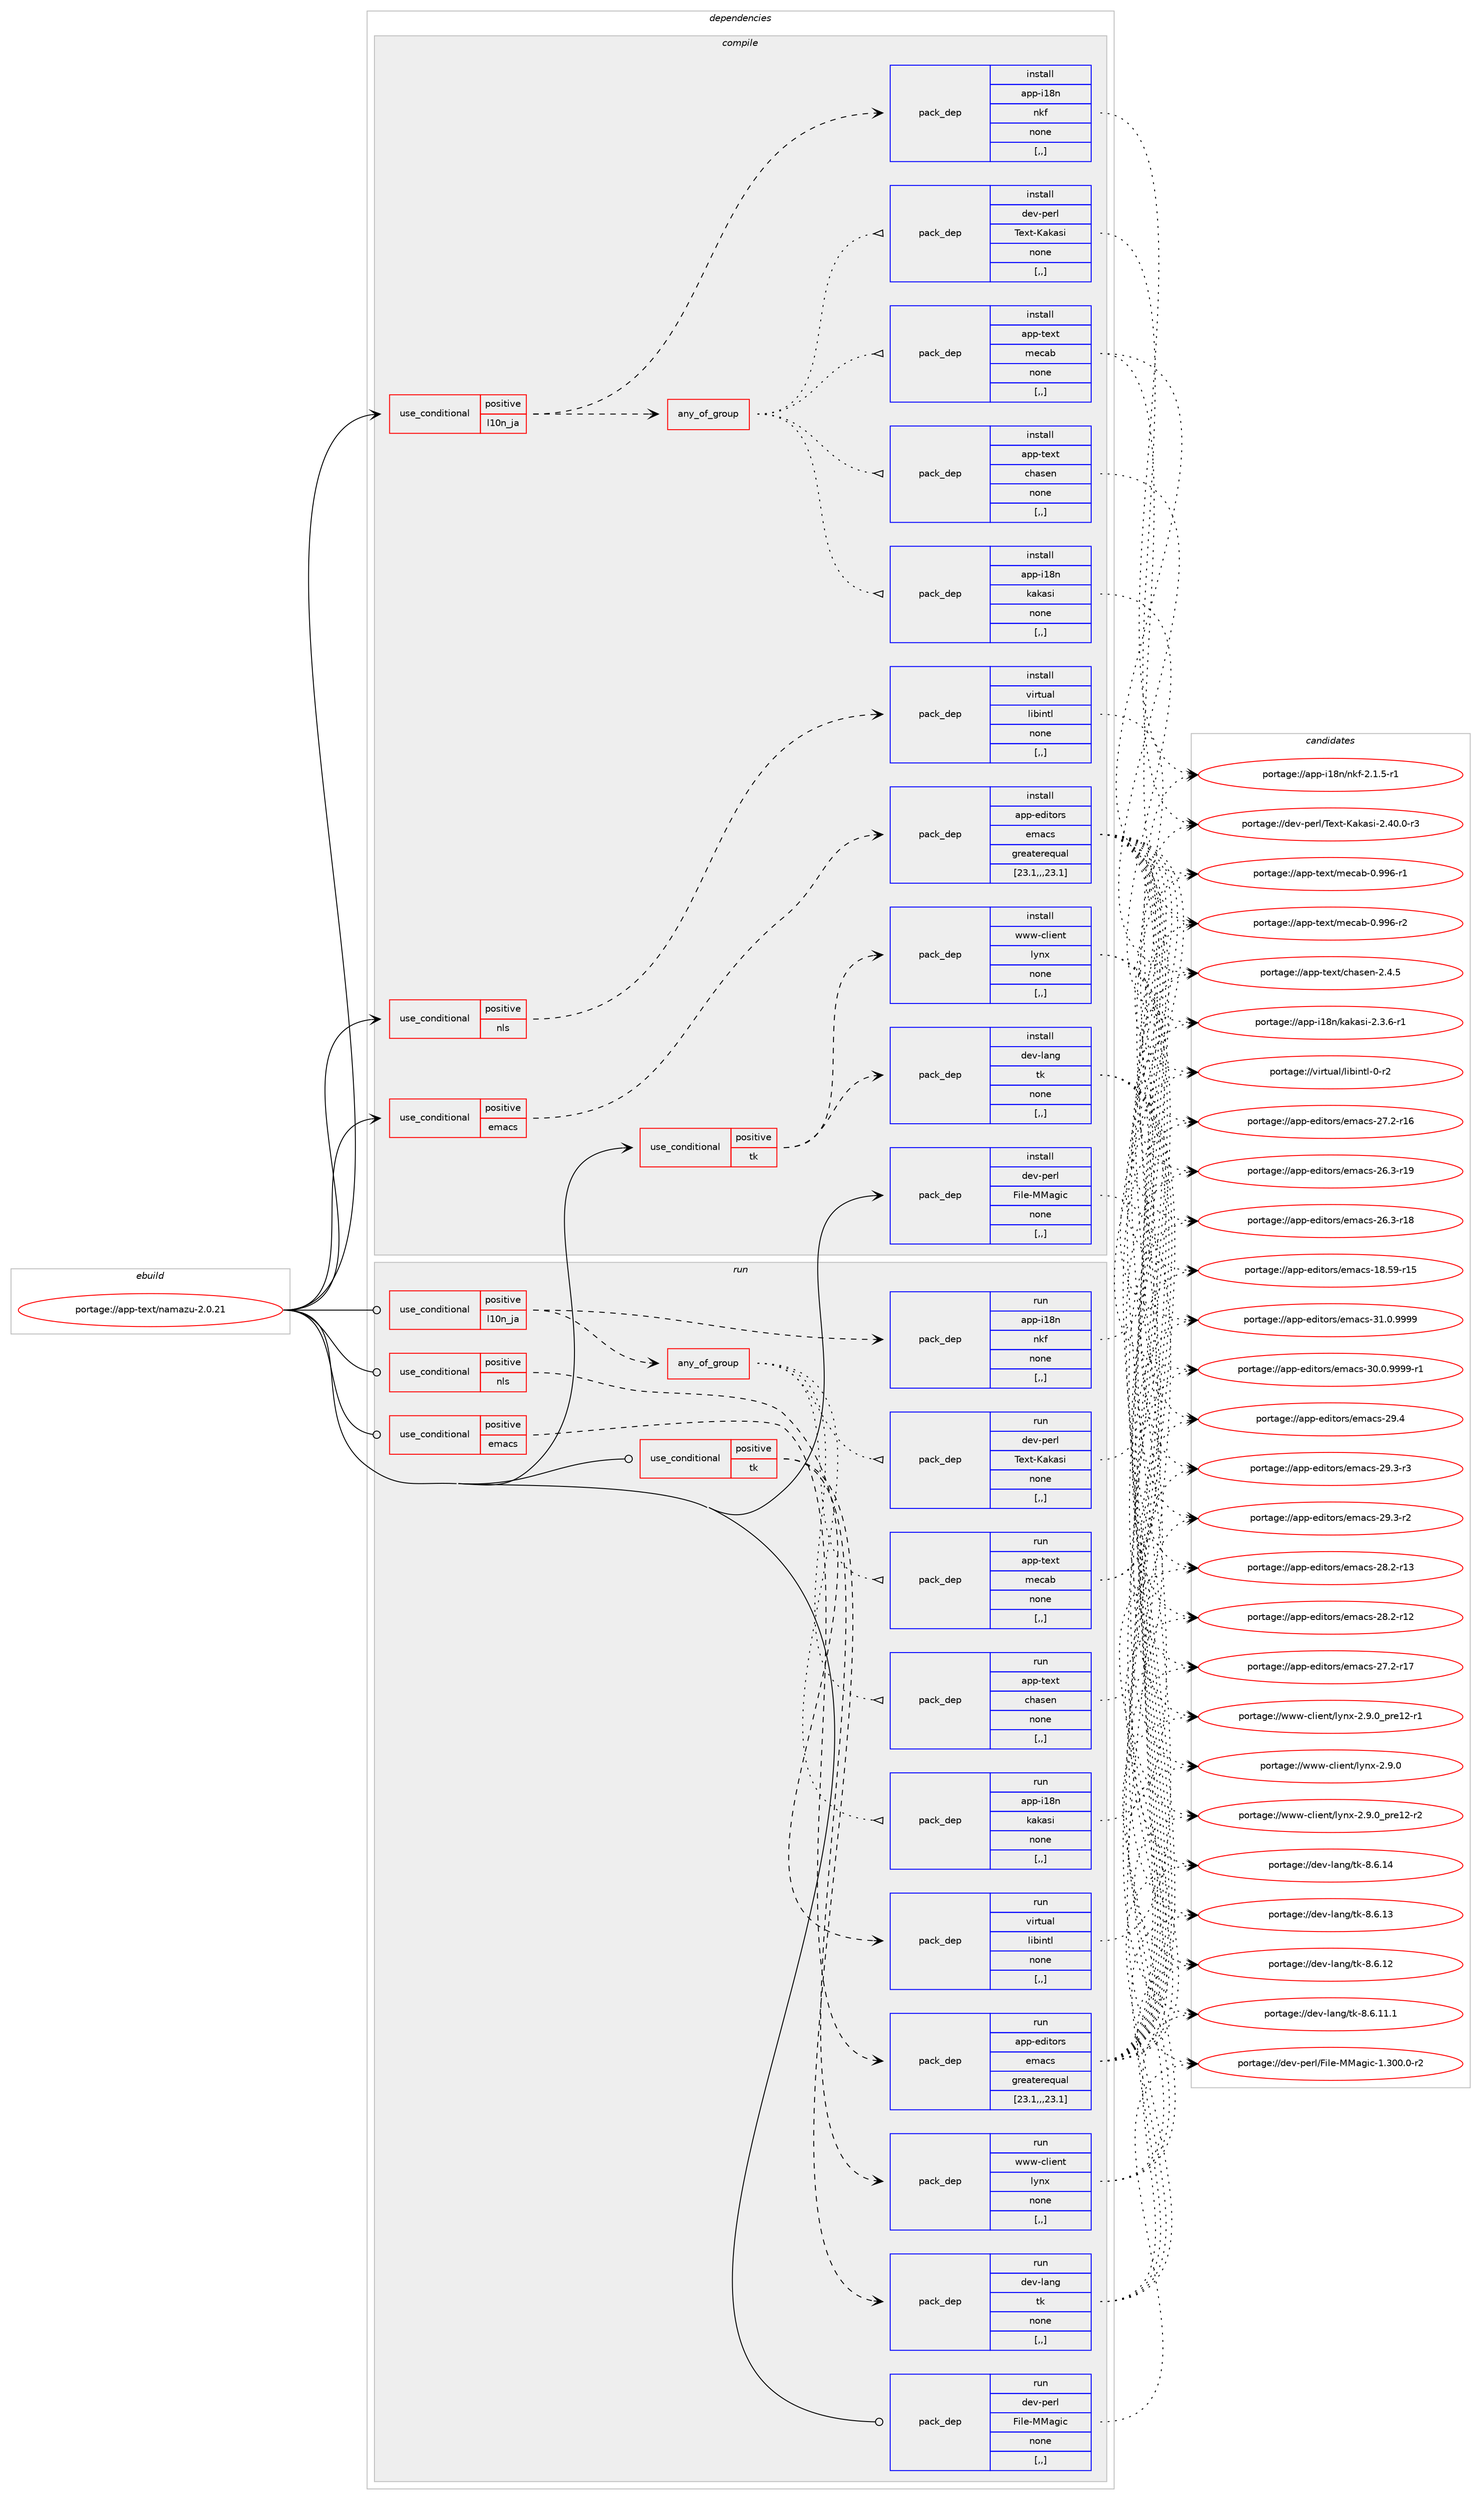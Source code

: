 digraph prolog {

# *************
# Graph options
# *************

newrank=true;
concentrate=true;
compound=true;
graph [rankdir=LR,fontname=Helvetica,fontsize=10,ranksep=1.5];#, ranksep=2.5, nodesep=0.2];
edge  [arrowhead=vee];
node  [fontname=Helvetica,fontsize=10];

# **********
# The ebuild
# **********

subgraph cluster_leftcol {
color=gray;
rank=same;
label=<<i>ebuild</i>>;
id [label="portage://app-text/namazu-2.0.21", color=red, width=4, href="../app-text/namazu-2.0.21.svg"];
}

# ****************
# The dependencies
# ****************

subgraph cluster_midcol {
color=gray;
label=<<i>dependencies</i>>;
subgraph cluster_compile {
fillcolor="#eeeeee";
style=filled;
label=<<i>compile</i>>;
subgraph cond15265 {
dependency56596 [label=<<TABLE BORDER="0" CELLBORDER="1" CELLSPACING="0" CELLPADDING="4"><TR><TD ROWSPAN="3" CELLPADDING="10">use_conditional</TD></TR><TR><TD>positive</TD></TR><TR><TD>emacs</TD></TR></TABLE>>, shape=none, color=red];
subgraph pack40836 {
dependency56597 [label=<<TABLE BORDER="0" CELLBORDER="1" CELLSPACING="0" CELLPADDING="4" WIDTH="220"><TR><TD ROWSPAN="6" CELLPADDING="30">pack_dep</TD></TR><TR><TD WIDTH="110">install</TD></TR><TR><TD>app-editors</TD></TR><TR><TD>emacs</TD></TR><TR><TD>greaterequal</TD></TR><TR><TD>[23.1,,,23.1]</TD></TR></TABLE>>, shape=none, color=blue];
}
dependency56596:e -> dependency56597:w [weight=20,style="dashed",arrowhead="vee"];
}
id:e -> dependency56596:w [weight=20,style="solid",arrowhead="vee"];
subgraph cond15266 {
dependency56598 [label=<<TABLE BORDER="0" CELLBORDER="1" CELLSPACING="0" CELLPADDING="4"><TR><TD ROWSPAN="3" CELLPADDING="10">use_conditional</TD></TR><TR><TD>positive</TD></TR><TR><TD>l10n_ja</TD></TR></TABLE>>, shape=none, color=red];
subgraph pack40837 {
dependency56599 [label=<<TABLE BORDER="0" CELLBORDER="1" CELLSPACING="0" CELLPADDING="4" WIDTH="220"><TR><TD ROWSPAN="6" CELLPADDING="30">pack_dep</TD></TR><TR><TD WIDTH="110">install</TD></TR><TR><TD>app-i18n</TD></TR><TR><TD>nkf</TD></TR><TR><TD>none</TD></TR><TR><TD>[,,]</TD></TR></TABLE>>, shape=none, color=blue];
}
dependency56598:e -> dependency56599:w [weight=20,style="dashed",arrowhead="vee"];
subgraph any434 {
dependency56600 [label=<<TABLE BORDER="0" CELLBORDER="1" CELLSPACING="0" CELLPADDING="4"><TR><TD CELLPADDING="10">any_of_group</TD></TR></TABLE>>, shape=none, color=red];subgraph pack40838 {
dependency56601 [label=<<TABLE BORDER="0" CELLBORDER="1" CELLSPACING="0" CELLPADDING="4" WIDTH="220"><TR><TD ROWSPAN="6" CELLPADDING="30">pack_dep</TD></TR><TR><TD WIDTH="110">install</TD></TR><TR><TD>dev-perl</TD></TR><TR><TD>Text-Kakasi</TD></TR><TR><TD>none</TD></TR><TR><TD>[,,]</TD></TR></TABLE>>, shape=none, color=blue];
}
dependency56600:e -> dependency56601:w [weight=20,style="dotted",arrowhead="oinv"];
subgraph pack40839 {
dependency56602 [label=<<TABLE BORDER="0" CELLBORDER="1" CELLSPACING="0" CELLPADDING="4" WIDTH="220"><TR><TD ROWSPAN="6" CELLPADDING="30">pack_dep</TD></TR><TR><TD WIDTH="110">install</TD></TR><TR><TD>app-i18n</TD></TR><TR><TD>kakasi</TD></TR><TR><TD>none</TD></TR><TR><TD>[,,]</TD></TR></TABLE>>, shape=none, color=blue];
}
dependency56600:e -> dependency56602:w [weight=20,style="dotted",arrowhead="oinv"];
subgraph pack40840 {
dependency56603 [label=<<TABLE BORDER="0" CELLBORDER="1" CELLSPACING="0" CELLPADDING="4" WIDTH="220"><TR><TD ROWSPAN="6" CELLPADDING="30">pack_dep</TD></TR><TR><TD WIDTH="110">install</TD></TR><TR><TD>app-text</TD></TR><TR><TD>chasen</TD></TR><TR><TD>none</TD></TR><TR><TD>[,,]</TD></TR></TABLE>>, shape=none, color=blue];
}
dependency56600:e -> dependency56603:w [weight=20,style="dotted",arrowhead="oinv"];
subgraph pack40841 {
dependency56604 [label=<<TABLE BORDER="0" CELLBORDER="1" CELLSPACING="0" CELLPADDING="4" WIDTH="220"><TR><TD ROWSPAN="6" CELLPADDING="30">pack_dep</TD></TR><TR><TD WIDTH="110">install</TD></TR><TR><TD>app-text</TD></TR><TR><TD>mecab</TD></TR><TR><TD>none</TD></TR><TR><TD>[,,]</TD></TR></TABLE>>, shape=none, color=blue];
}
dependency56600:e -> dependency56604:w [weight=20,style="dotted",arrowhead="oinv"];
}
dependency56598:e -> dependency56600:w [weight=20,style="dashed",arrowhead="vee"];
}
id:e -> dependency56598:w [weight=20,style="solid",arrowhead="vee"];
subgraph cond15267 {
dependency56605 [label=<<TABLE BORDER="0" CELLBORDER="1" CELLSPACING="0" CELLPADDING="4"><TR><TD ROWSPAN="3" CELLPADDING="10">use_conditional</TD></TR><TR><TD>positive</TD></TR><TR><TD>nls</TD></TR></TABLE>>, shape=none, color=red];
subgraph pack40842 {
dependency56606 [label=<<TABLE BORDER="0" CELLBORDER="1" CELLSPACING="0" CELLPADDING="4" WIDTH="220"><TR><TD ROWSPAN="6" CELLPADDING="30">pack_dep</TD></TR><TR><TD WIDTH="110">install</TD></TR><TR><TD>virtual</TD></TR><TR><TD>libintl</TD></TR><TR><TD>none</TD></TR><TR><TD>[,,]</TD></TR></TABLE>>, shape=none, color=blue];
}
dependency56605:e -> dependency56606:w [weight=20,style="dashed",arrowhead="vee"];
}
id:e -> dependency56605:w [weight=20,style="solid",arrowhead="vee"];
subgraph cond15268 {
dependency56607 [label=<<TABLE BORDER="0" CELLBORDER="1" CELLSPACING="0" CELLPADDING="4"><TR><TD ROWSPAN="3" CELLPADDING="10">use_conditional</TD></TR><TR><TD>positive</TD></TR><TR><TD>tk</TD></TR></TABLE>>, shape=none, color=red];
subgraph pack40843 {
dependency56608 [label=<<TABLE BORDER="0" CELLBORDER="1" CELLSPACING="0" CELLPADDING="4" WIDTH="220"><TR><TD ROWSPAN="6" CELLPADDING="30">pack_dep</TD></TR><TR><TD WIDTH="110">install</TD></TR><TR><TD>dev-lang</TD></TR><TR><TD>tk</TD></TR><TR><TD>none</TD></TR><TR><TD>[,,]</TD></TR></TABLE>>, shape=none, color=blue];
}
dependency56607:e -> dependency56608:w [weight=20,style="dashed",arrowhead="vee"];
subgraph pack40844 {
dependency56609 [label=<<TABLE BORDER="0" CELLBORDER="1" CELLSPACING="0" CELLPADDING="4" WIDTH="220"><TR><TD ROWSPAN="6" CELLPADDING="30">pack_dep</TD></TR><TR><TD WIDTH="110">install</TD></TR><TR><TD>www-client</TD></TR><TR><TD>lynx</TD></TR><TR><TD>none</TD></TR><TR><TD>[,,]</TD></TR></TABLE>>, shape=none, color=blue];
}
dependency56607:e -> dependency56609:w [weight=20,style="dashed",arrowhead="vee"];
}
id:e -> dependency56607:w [weight=20,style="solid",arrowhead="vee"];
subgraph pack40845 {
dependency56610 [label=<<TABLE BORDER="0" CELLBORDER="1" CELLSPACING="0" CELLPADDING="4" WIDTH="220"><TR><TD ROWSPAN="6" CELLPADDING="30">pack_dep</TD></TR><TR><TD WIDTH="110">install</TD></TR><TR><TD>dev-perl</TD></TR><TR><TD>File-MMagic</TD></TR><TR><TD>none</TD></TR><TR><TD>[,,]</TD></TR></TABLE>>, shape=none, color=blue];
}
id:e -> dependency56610:w [weight=20,style="solid",arrowhead="vee"];
}
subgraph cluster_compileandrun {
fillcolor="#eeeeee";
style=filled;
label=<<i>compile and run</i>>;
}
subgraph cluster_run {
fillcolor="#eeeeee";
style=filled;
label=<<i>run</i>>;
subgraph cond15269 {
dependency56611 [label=<<TABLE BORDER="0" CELLBORDER="1" CELLSPACING="0" CELLPADDING="4"><TR><TD ROWSPAN="3" CELLPADDING="10">use_conditional</TD></TR><TR><TD>positive</TD></TR><TR><TD>emacs</TD></TR></TABLE>>, shape=none, color=red];
subgraph pack40846 {
dependency56612 [label=<<TABLE BORDER="0" CELLBORDER="1" CELLSPACING="0" CELLPADDING="4" WIDTH="220"><TR><TD ROWSPAN="6" CELLPADDING="30">pack_dep</TD></TR><TR><TD WIDTH="110">run</TD></TR><TR><TD>app-editors</TD></TR><TR><TD>emacs</TD></TR><TR><TD>greaterequal</TD></TR><TR><TD>[23.1,,,23.1]</TD></TR></TABLE>>, shape=none, color=blue];
}
dependency56611:e -> dependency56612:w [weight=20,style="dashed",arrowhead="vee"];
}
id:e -> dependency56611:w [weight=20,style="solid",arrowhead="odot"];
subgraph cond15270 {
dependency56613 [label=<<TABLE BORDER="0" CELLBORDER="1" CELLSPACING="0" CELLPADDING="4"><TR><TD ROWSPAN="3" CELLPADDING="10">use_conditional</TD></TR><TR><TD>positive</TD></TR><TR><TD>l10n_ja</TD></TR></TABLE>>, shape=none, color=red];
subgraph pack40847 {
dependency56614 [label=<<TABLE BORDER="0" CELLBORDER="1" CELLSPACING="0" CELLPADDING="4" WIDTH="220"><TR><TD ROWSPAN="6" CELLPADDING="30">pack_dep</TD></TR><TR><TD WIDTH="110">run</TD></TR><TR><TD>app-i18n</TD></TR><TR><TD>nkf</TD></TR><TR><TD>none</TD></TR><TR><TD>[,,]</TD></TR></TABLE>>, shape=none, color=blue];
}
dependency56613:e -> dependency56614:w [weight=20,style="dashed",arrowhead="vee"];
subgraph any435 {
dependency56615 [label=<<TABLE BORDER="0" CELLBORDER="1" CELLSPACING="0" CELLPADDING="4"><TR><TD CELLPADDING="10">any_of_group</TD></TR></TABLE>>, shape=none, color=red];subgraph pack40848 {
dependency56616 [label=<<TABLE BORDER="0" CELLBORDER="1" CELLSPACING="0" CELLPADDING="4" WIDTH="220"><TR><TD ROWSPAN="6" CELLPADDING="30">pack_dep</TD></TR><TR><TD WIDTH="110">run</TD></TR><TR><TD>dev-perl</TD></TR><TR><TD>Text-Kakasi</TD></TR><TR><TD>none</TD></TR><TR><TD>[,,]</TD></TR></TABLE>>, shape=none, color=blue];
}
dependency56615:e -> dependency56616:w [weight=20,style="dotted",arrowhead="oinv"];
subgraph pack40849 {
dependency56617 [label=<<TABLE BORDER="0" CELLBORDER="1" CELLSPACING="0" CELLPADDING="4" WIDTH="220"><TR><TD ROWSPAN="6" CELLPADDING="30">pack_dep</TD></TR><TR><TD WIDTH="110">run</TD></TR><TR><TD>app-i18n</TD></TR><TR><TD>kakasi</TD></TR><TR><TD>none</TD></TR><TR><TD>[,,]</TD></TR></TABLE>>, shape=none, color=blue];
}
dependency56615:e -> dependency56617:w [weight=20,style="dotted",arrowhead="oinv"];
subgraph pack40850 {
dependency56618 [label=<<TABLE BORDER="0" CELLBORDER="1" CELLSPACING="0" CELLPADDING="4" WIDTH="220"><TR><TD ROWSPAN="6" CELLPADDING="30">pack_dep</TD></TR><TR><TD WIDTH="110">run</TD></TR><TR><TD>app-text</TD></TR><TR><TD>chasen</TD></TR><TR><TD>none</TD></TR><TR><TD>[,,]</TD></TR></TABLE>>, shape=none, color=blue];
}
dependency56615:e -> dependency56618:w [weight=20,style="dotted",arrowhead="oinv"];
subgraph pack40851 {
dependency56619 [label=<<TABLE BORDER="0" CELLBORDER="1" CELLSPACING="0" CELLPADDING="4" WIDTH="220"><TR><TD ROWSPAN="6" CELLPADDING="30">pack_dep</TD></TR><TR><TD WIDTH="110">run</TD></TR><TR><TD>app-text</TD></TR><TR><TD>mecab</TD></TR><TR><TD>none</TD></TR><TR><TD>[,,]</TD></TR></TABLE>>, shape=none, color=blue];
}
dependency56615:e -> dependency56619:w [weight=20,style="dotted",arrowhead="oinv"];
}
dependency56613:e -> dependency56615:w [weight=20,style="dashed",arrowhead="vee"];
}
id:e -> dependency56613:w [weight=20,style="solid",arrowhead="odot"];
subgraph cond15271 {
dependency56620 [label=<<TABLE BORDER="0" CELLBORDER="1" CELLSPACING="0" CELLPADDING="4"><TR><TD ROWSPAN="3" CELLPADDING="10">use_conditional</TD></TR><TR><TD>positive</TD></TR><TR><TD>nls</TD></TR></TABLE>>, shape=none, color=red];
subgraph pack40852 {
dependency56621 [label=<<TABLE BORDER="0" CELLBORDER="1" CELLSPACING="0" CELLPADDING="4" WIDTH="220"><TR><TD ROWSPAN="6" CELLPADDING="30">pack_dep</TD></TR><TR><TD WIDTH="110">run</TD></TR><TR><TD>virtual</TD></TR><TR><TD>libintl</TD></TR><TR><TD>none</TD></TR><TR><TD>[,,]</TD></TR></TABLE>>, shape=none, color=blue];
}
dependency56620:e -> dependency56621:w [weight=20,style="dashed",arrowhead="vee"];
}
id:e -> dependency56620:w [weight=20,style="solid",arrowhead="odot"];
subgraph cond15272 {
dependency56622 [label=<<TABLE BORDER="0" CELLBORDER="1" CELLSPACING="0" CELLPADDING="4"><TR><TD ROWSPAN="3" CELLPADDING="10">use_conditional</TD></TR><TR><TD>positive</TD></TR><TR><TD>tk</TD></TR></TABLE>>, shape=none, color=red];
subgraph pack40853 {
dependency56623 [label=<<TABLE BORDER="0" CELLBORDER="1" CELLSPACING="0" CELLPADDING="4" WIDTH="220"><TR><TD ROWSPAN="6" CELLPADDING="30">pack_dep</TD></TR><TR><TD WIDTH="110">run</TD></TR><TR><TD>dev-lang</TD></TR><TR><TD>tk</TD></TR><TR><TD>none</TD></TR><TR><TD>[,,]</TD></TR></TABLE>>, shape=none, color=blue];
}
dependency56622:e -> dependency56623:w [weight=20,style="dashed",arrowhead="vee"];
subgraph pack40854 {
dependency56624 [label=<<TABLE BORDER="0" CELLBORDER="1" CELLSPACING="0" CELLPADDING="4" WIDTH="220"><TR><TD ROWSPAN="6" CELLPADDING="30">pack_dep</TD></TR><TR><TD WIDTH="110">run</TD></TR><TR><TD>www-client</TD></TR><TR><TD>lynx</TD></TR><TR><TD>none</TD></TR><TR><TD>[,,]</TD></TR></TABLE>>, shape=none, color=blue];
}
dependency56622:e -> dependency56624:w [weight=20,style="dashed",arrowhead="vee"];
}
id:e -> dependency56622:w [weight=20,style="solid",arrowhead="odot"];
subgraph pack40855 {
dependency56625 [label=<<TABLE BORDER="0" CELLBORDER="1" CELLSPACING="0" CELLPADDING="4" WIDTH="220"><TR><TD ROWSPAN="6" CELLPADDING="30">pack_dep</TD></TR><TR><TD WIDTH="110">run</TD></TR><TR><TD>dev-perl</TD></TR><TR><TD>File-MMagic</TD></TR><TR><TD>none</TD></TR><TR><TD>[,,]</TD></TR></TABLE>>, shape=none, color=blue];
}
id:e -> dependency56625:w [weight=20,style="solid",arrowhead="odot"];
}
}

# **************
# The candidates
# **************

subgraph cluster_choices {
rank=same;
color=gray;
label=<<i>candidates</i>>;

subgraph choice40836 {
color=black;
nodesep=1;
choice971121124510110010511611111411547101109979911545514946484657575757 [label="portage://app-editors/emacs-31.0.9999", color=red, width=4,href="../app-editors/emacs-31.0.9999.svg"];
choice9711211245101100105116111114115471011099799115455148464846575757574511449 [label="portage://app-editors/emacs-30.0.9999-r1", color=red, width=4,href="../app-editors/emacs-30.0.9999-r1.svg"];
choice97112112451011001051161111141154710110997991154550574652 [label="portage://app-editors/emacs-29.4", color=red, width=4,href="../app-editors/emacs-29.4.svg"];
choice971121124510110010511611111411547101109979911545505746514511451 [label="portage://app-editors/emacs-29.3-r3", color=red, width=4,href="../app-editors/emacs-29.3-r3.svg"];
choice971121124510110010511611111411547101109979911545505746514511450 [label="portage://app-editors/emacs-29.3-r2", color=red, width=4,href="../app-editors/emacs-29.3-r2.svg"];
choice97112112451011001051161111141154710110997991154550564650451144951 [label="portage://app-editors/emacs-28.2-r13", color=red, width=4,href="../app-editors/emacs-28.2-r13.svg"];
choice97112112451011001051161111141154710110997991154550564650451144950 [label="portage://app-editors/emacs-28.2-r12", color=red, width=4,href="../app-editors/emacs-28.2-r12.svg"];
choice97112112451011001051161111141154710110997991154550554650451144955 [label="portage://app-editors/emacs-27.2-r17", color=red, width=4,href="../app-editors/emacs-27.2-r17.svg"];
choice97112112451011001051161111141154710110997991154550554650451144954 [label="portage://app-editors/emacs-27.2-r16", color=red, width=4,href="../app-editors/emacs-27.2-r16.svg"];
choice97112112451011001051161111141154710110997991154550544651451144957 [label="portage://app-editors/emacs-26.3-r19", color=red, width=4,href="../app-editors/emacs-26.3-r19.svg"];
choice97112112451011001051161111141154710110997991154550544651451144956 [label="portage://app-editors/emacs-26.3-r18", color=red, width=4,href="../app-editors/emacs-26.3-r18.svg"];
choice9711211245101100105116111114115471011099799115454956465357451144953 [label="portage://app-editors/emacs-18.59-r15", color=red, width=4,href="../app-editors/emacs-18.59-r15.svg"];
dependency56597:e -> choice971121124510110010511611111411547101109979911545514946484657575757:w [style=dotted,weight="100"];
dependency56597:e -> choice9711211245101100105116111114115471011099799115455148464846575757574511449:w [style=dotted,weight="100"];
dependency56597:e -> choice97112112451011001051161111141154710110997991154550574652:w [style=dotted,weight="100"];
dependency56597:e -> choice971121124510110010511611111411547101109979911545505746514511451:w [style=dotted,weight="100"];
dependency56597:e -> choice971121124510110010511611111411547101109979911545505746514511450:w [style=dotted,weight="100"];
dependency56597:e -> choice97112112451011001051161111141154710110997991154550564650451144951:w [style=dotted,weight="100"];
dependency56597:e -> choice97112112451011001051161111141154710110997991154550564650451144950:w [style=dotted,weight="100"];
dependency56597:e -> choice97112112451011001051161111141154710110997991154550554650451144955:w [style=dotted,weight="100"];
dependency56597:e -> choice97112112451011001051161111141154710110997991154550554650451144954:w [style=dotted,weight="100"];
dependency56597:e -> choice97112112451011001051161111141154710110997991154550544651451144957:w [style=dotted,weight="100"];
dependency56597:e -> choice97112112451011001051161111141154710110997991154550544651451144956:w [style=dotted,weight="100"];
dependency56597:e -> choice9711211245101100105116111114115471011099799115454956465357451144953:w [style=dotted,weight="100"];
}
subgraph choice40837 {
color=black;
nodesep=1;
choice97112112451054956110471101071024550464946534511449 [label="portage://app-i18n/nkf-2.1.5-r1", color=red, width=4,href="../app-i18n/nkf-2.1.5-r1.svg"];
dependency56599:e -> choice97112112451054956110471101071024550464946534511449:w [style=dotted,weight="100"];
}
subgraph choice40838 {
color=black;
nodesep=1;
choice10010111845112101114108478410112011645759710797115105455046524846484511451 [label="portage://dev-perl/Text-Kakasi-2.40.0-r3", color=red, width=4,href="../dev-perl/Text-Kakasi-2.40.0-r3.svg"];
dependency56601:e -> choice10010111845112101114108478410112011645759710797115105455046524846484511451:w [style=dotted,weight="100"];
}
subgraph choice40839 {
color=black;
nodesep=1;
choice971121124510549561104710797107971151054550465146544511449 [label="portage://app-i18n/kakasi-2.3.6-r1", color=red, width=4,href="../app-i18n/kakasi-2.3.6-r1.svg"];
dependency56602:e -> choice971121124510549561104710797107971151054550465146544511449:w [style=dotted,weight="100"];
}
subgraph choice40840 {
color=black;
nodesep=1;
choice9711211245116101120116479910497115101110455046524653 [label="portage://app-text/chasen-2.4.5", color=red, width=4,href="../app-text/chasen-2.4.5.svg"];
dependency56603:e -> choice9711211245116101120116479910497115101110455046524653:w [style=dotted,weight="100"];
}
subgraph choice40841 {
color=black;
nodesep=1;
choice9711211245116101120116471091019997984548465757544511450 [label="portage://app-text/mecab-0.996-r2", color=red, width=4,href="../app-text/mecab-0.996-r2.svg"];
choice9711211245116101120116471091019997984548465757544511449 [label="portage://app-text/mecab-0.996-r1", color=red, width=4,href="../app-text/mecab-0.996-r1.svg"];
dependency56604:e -> choice9711211245116101120116471091019997984548465757544511450:w [style=dotted,weight="100"];
dependency56604:e -> choice9711211245116101120116471091019997984548465757544511449:w [style=dotted,weight="100"];
}
subgraph choice40842 {
color=black;
nodesep=1;
choice11810511411611797108471081059810511011610845484511450 [label="portage://virtual/libintl-0-r2", color=red, width=4,href="../virtual/libintl-0-r2.svg"];
dependency56606:e -> choice11810511411611797108471081059810511011610845484511450:w [style=dotted,weight="100"];
}
subgraph choice40843 {
color=black;
nodesep=1;
choice10010111845108971101034711610745564654464952 [label="portage://dev-lang/tk-8.6.14", color=red, width=4,href="../dev-lang/tk-8.6.14.svg"];
choice10010111845108971101034711610745564654464951 [label="portage://dev-lang/tk-8.6.13", color=red, width=4,href="../dev-lang/tk-8.6.13.svg"];
choice10010111845108971101034711610745564654464950 [label="portage://dev-lang/tk-8.6.12", color=red, width=4,href="../dev-lang/tk-8.6.12.svg"];
choice100101118451089711010347116107455646544649494649 [label="portage://dev-lang/tk-8.6.11.1", color=red, width=4,href="../dev-lang/tk-8.6.11.1.svg"];
dependency56608:e -> choice10010111845108971101034711610745564654464952:w [style=dotted,weight="100"];
dependency56608:e -> choice10010111845108971101034711610745564654464951:w [style=dotted,weight="100"];
dependency56608:e -> choice10010111845108971101034711610745564654464950:w [style=dotted,weight="100"];
dependency56608:e -> choice100101118451089711010347116107455646544649494649:w [style=dotted,weight="100"];
}
subgraph choice40844 {
color=black;
nodesep=1;
choice1191191194599108105101110116471081211101204550465746489511211410149504511450 [label="portage://www-client/lynx-2.9.0_pre12-r2", color=red, width=4,href="../www-client/lynx-2.9.0_pre12-r2.svg"];
choice1191191194599108105101110116471081211101204550465746489511211410149504511449 [label="portage://www-client/lynx-2.9.0_pre12-r1", color=red, width=4,href="../www-client/lynx-2.9.0_pre12-r1.svg"];
choice119119119459910810510111011647108121110120455046574648 [label="portage://www-client/lynx-2.9.0", color=red, width=4,href="../www-client/lynx-2.9.0.svg"];
dependency56609:e -> choice1191191194599108105101110116471081211101204550465746489511211410149504511450:w [style=dotted,weight="100"];
dependency56609:e -> choice1191191194599108105101110116471081211101204550465746489511211410149504511449:w [style=dotted,weight="100"];
dependency56609:e -> choice119119119459910810510111011647108121110120455046574648:w [style=dotted,weight="100"];
}
subgraph choice40845 {
color=black;
nodesep=1;
choice100101118451121011141084770105108101457777971031059945494651484846484511450 [label="portage://dev-perl/File-MMagic-1.300.0-r2", color=red, width=4,href="../dev-perl/File-MMagic-1.300.0-r2.svg"];
dependency56610:e -> choice100101118451121011141084770105108101457777971031059945494651484846484511450:w [style=dotted,weight="100"];
}
subgraph choice40846 {
color=black;
nodesep=1;
choice971121124510110010511611111411547101109979911545514946484657575757 [label="portage://app-editors/emacs-31.0.9999", color=red, width=4,href="../app-editors/emacs-31.0.9999.svg"];
choice9711211245101100105116111114115471011099799115455148464846575757574511449 [label="portage://app-editors/emacs-30.0.9999-r1", color=red, width=4,href="../app-editors/emacs-30.0.9999-r1.svg"];
choice97112112451011001051161111141154710110997991154550574652 [label="portage://app-editors/emacs-29.4", color=red, width=4,href="../app-editors/emacs-29.4.svg"];
choice971121124510110010511611111411547101109979911545505746514511451 [label="portage://app-editors/emacs-29.3-r3", color=red, width=4,href="../app-editors/emacs-29.3-r3.svg"];
choice971121124510110010511611111411547101109979911545505746514511450 [label="portage://app-editors/emacs-29.3-r2", color=red, width=4,href="../app-editors/emacs-29.3-r2.svg"];
choice97112112451011001051161111141154710110997991154550564650451144951 [label="portage://app-editors/emacs-28.2-r13", color=red, width=4,href="../app-editors/emacs-28.2-r13.svg"];
choice97112112451011001051161111141154710110997991154550564650451144950 [label="portage://app-editors/emacs-28.2-r12", color=red, width=4,href="../app-editors/emacs-28.2-r12.svg"];
choice97112112451011001051161111141154710110997991154550554650451144955 [label="portage://app-editors/emacs-27.2-r17", color=red, width=4,href="../app-editors/emacs-27.2-r17.svg"];
choice97112112451011001051161111141154710110997991154550554650451144954 [label="portage://app-editors/emacs-27.2-r16", color=red, width=4,href="../app-editors/emacs-27.2-r16.svg"];
choice97112112451011001051161111141154710110997991154550544651451144957 [label="portage://app-editors/emacs-26.3-r19", color=red, width=4,href="../app-editors/emacs-26.3-r19.svg"];
choice97112112451011001051161111141154710110997991154550544651451144956 [label="portage://app-editors/emacs-26.3-r18", color=red, width=4,href="../app-editors/emacs-26.3-r18.svg"];
choice9711211245101100105116111114115471011099799115454956465357451144953 [label="portage://app-editors/emacs-18.59-r15", color=red, width=4,href="../app-editors/emacs-18.59-r15.svg"];
dependency56612:e -> choice971121124510110010511611111411547101109979911545514946484657575757:w [style=dotted,weight="100"];
dependency56612:e -> choice9711211245101100105116111114115471011099799115455148464846575757574511449:w [style=dotted,weight="100"];
dependency56612:e -> choice97112112451011001051161111141154710110997991154550574652:w [style=dotted,weight="100"];
dependency56612:e -> choice971121124510110010511611111411547101109979911545505746514511451:w [style=dotted,weight="100"];
dependency56612:e -> choice971121124510110010511611111411547101109979911545505746514511450:w [style=dotted,weight="100"];
dependency56612:e -> choice97112112451011001051161111141154710110997991154550564650451144951:w [style=dotted,weight="100"];
dependency56612:e -> choice97112112451011001051161111141154710110997991154550564650451144950:w [style=dotted,weight="100"];
dependency56612:e -> choice97112112451011001051161111141154710110997991154550554650451144955:w [style=dotted,weight="100"];
dependency56612:e -> choice97112112451011001051161111141154710110997991154550554650451144954:w [style=dotted,weight="100"];
dependency56612:e -> choice97112112451011001051161111141154710110997991154550544651451144957:w [style=dotted,weight="100"];
dependency56612:e -> choice97112112451011001051161111141154710110997991154550544651451144956:w [style=dotted,weight="100"];
dependency56612:e -> choice9711211245101100105116111114115471011099799115454956465357451144953:w [style=dotted,weight="100"];
}
subgraph choice40847 {
color=black;
nodesep=1;
choice97112112451054956110471101071024550464946534511449 [label="portage://app-i18n/nkf-2.1.5-r1", color=red, width=4,href="../app-i18n/nkf-2.1.5-r1.svg"];
dependency56614:e -> choice97112112451054956110471101071024550464946534511449:w [style=dotted,weight="100"];
}
subgraph choice40848 {
color=black;
nodesep=1;
choice10010111845112101114108478410112011645759710797115105455046524846484511451 [label="portage://dev-perl/Text-Kakasi-2.40.0-r3", color=red, width=4,href="../dev-perl/Text-Kakasi-2.40.0-r3.svg"];
dependency56616:e -> choice10010111845112101114108478410112011645759710797115105455046524846484511451:w [style=dotted,weight="100"];
}
subgraph choice40849 {
color=black;
nodesep=1;
choice971121124510549561104710797107971151054550465146544511449 [label="portage://app-i18n/kakasi-2.3.6-r1", color=red, width=4,href="../app-i18n/kakasi-2.3.6-r1.svg"];
dependency56617:e -> choice971121124510549561104710797107971151054550465146544511449:w [style=dotted,weight="100"];
}
subgraph choice40850 {
color=black;
nodesep=1;
choice9711211245116101120116479910497115101110455046524653 [label="portage://app-text/chasen-2.4.5", color=red, width=4,href="../app-text/chasen-2.4.5.svg"];
dependency56618:e -> choice9711211245116101120116479910497115101110455046524653:w [style=dotted,weight="100"];
}
subgraph choice40851 {
color=black;
nodesep=1;
choice9711211245116101120116471091019997984548465757544511450 [label="portage://app-text/mecab-0.996-r2", color=red, width=4,href="../app-text/mecab-0.996-r2.svg"];
choice9711211245116101120116471091019997984548465757544511449 [label="portage://app-text/mecab-0.996-r1", color=red, width=4,href="../app-text/mecab-0.996-r1.svg"];
dependency56619:e -> choice9711211245116101120116471091019997984548465757544511450:w [style=dotted,weight="100"];
dependency56619:e -> choice9711211245116101120116471091019997984548465757544511449:w [style=dotted,weight="100"];
}
subgraph choice40852 {
color=black;
nodesep=1;
choice11810511411611797108471081059810511011610845484511450 [label="portage://virtual/libintl-0-r2", color=red, width=4,href="../virtual/libintl-0-r2.svg"];
dependency56621:e -> choice11810511411611797108471081059810511011610845484511450:w [style=dotted,weight="100"];
}
subgraph choice40853 {
color=black;
nodesep=1;
choice10010111845108971101034711610745564654464952 [label="portage://dev-lang/tk-8.6.14", color=red, width=4,href="../dev-lang/tk-8.6.14.svg"];
choice10010111845108971101034711610745564654464951 [label="portage://dev-lang/tk-8.6.13", color=red, width=4,href="../dev-lang/tk-8.6.13.svg"];
choice10010111845108971101034711610745564654464950 [label="portage://dev-lang/tk-8.6.12", color=red, width=4,href="../dev-lang/tk-8.6.12.svg"];
choice100101118451089711010347116107455646544649494649 [label="portage://dev-lang/tk-8.6.11.1", color=red, width=4,href="../dev-lang/tk-8.6.11.1.svg"];
dependency56623:e -> choice10010111845108971101034711610745564654464952:w [style=dotted,weight="100"];
dependency56623:e -> choice10010111845108971101034711610745564654464951:w [style=dotted,weight="100"];
dependency56623:e -> choice10010111845108971101034711610745564654464950:w [style=dotted,weight="100"];
dependency56623:e -> choice100101118451089711010347116107455646544649494649:w [style=dotted,weight="100"];
}
subgraph choice40854 {
color=black;
nodesep=1;
choice1191191194599108105101110116471081211101204550465746489511211410149504511450 [label="portage://www-client/lynx-2.9.0_pre12-r2", color=red, width=4,href="../www-client/lynx-2.9.0_pre12-r2.svg"];
choice1191191194599108105101110116471081211101204550465746489511211410149504511449 [label="portage://www-client/lynx-2.9.0_pre12-r1", color=red, width=4,href="../www-client/lynx-2.9.0_pre12-r1.svg"];
choice119119119459910810510111011647108121110120455046574648 [label="portage://www-client/lynx-2.9.0", color=red, width=4,href="../www-client/lynx-2.9.0.svg"];
dependency56624:e -> choice1191191194599108105101110116471081211101204550465746489511211410149504511450:w [style=dotted,weight="100"];
dependency56624:e -> choice1191191194599108105101110116471081211101204550465746489511211410149504511449:w [style=dotted,weight="100"];
dependency56624:e -> choice119119119459910810510111011647108121110120455046574648:w [style=dotted,weight="100"];
}
subgraph choice40855 {
color=black;
nodesep=1;
choice100101118451121011141084770105108101457777971031059945494651484846484511450 [label="portage://dev-perl/File-MMagic-1.300.0-r2", color=red, width=4,href="../dev-perl/File-MMagic-1.300.0-r2.svg"];
dependency56625:e -> choice100101118451121011141084770105108101457777971031059945494651484846484511450:w [style=dotted,weight="100"];
}
}

}
